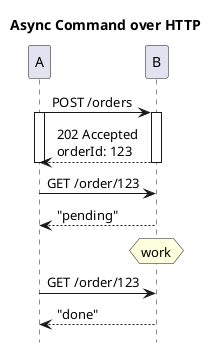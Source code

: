 @startuml
title Async Command over HTTP
hide footbox
'skinparam monochrome reverse

A->B++: POST /orders
A++
A<--B--:202 Accepted\norderId: 123
A--
A->B:GET /order/123
A<--B: "pending"
hnote over B: work
A->B:GET /order/123
A<--B: "done"


@enduml